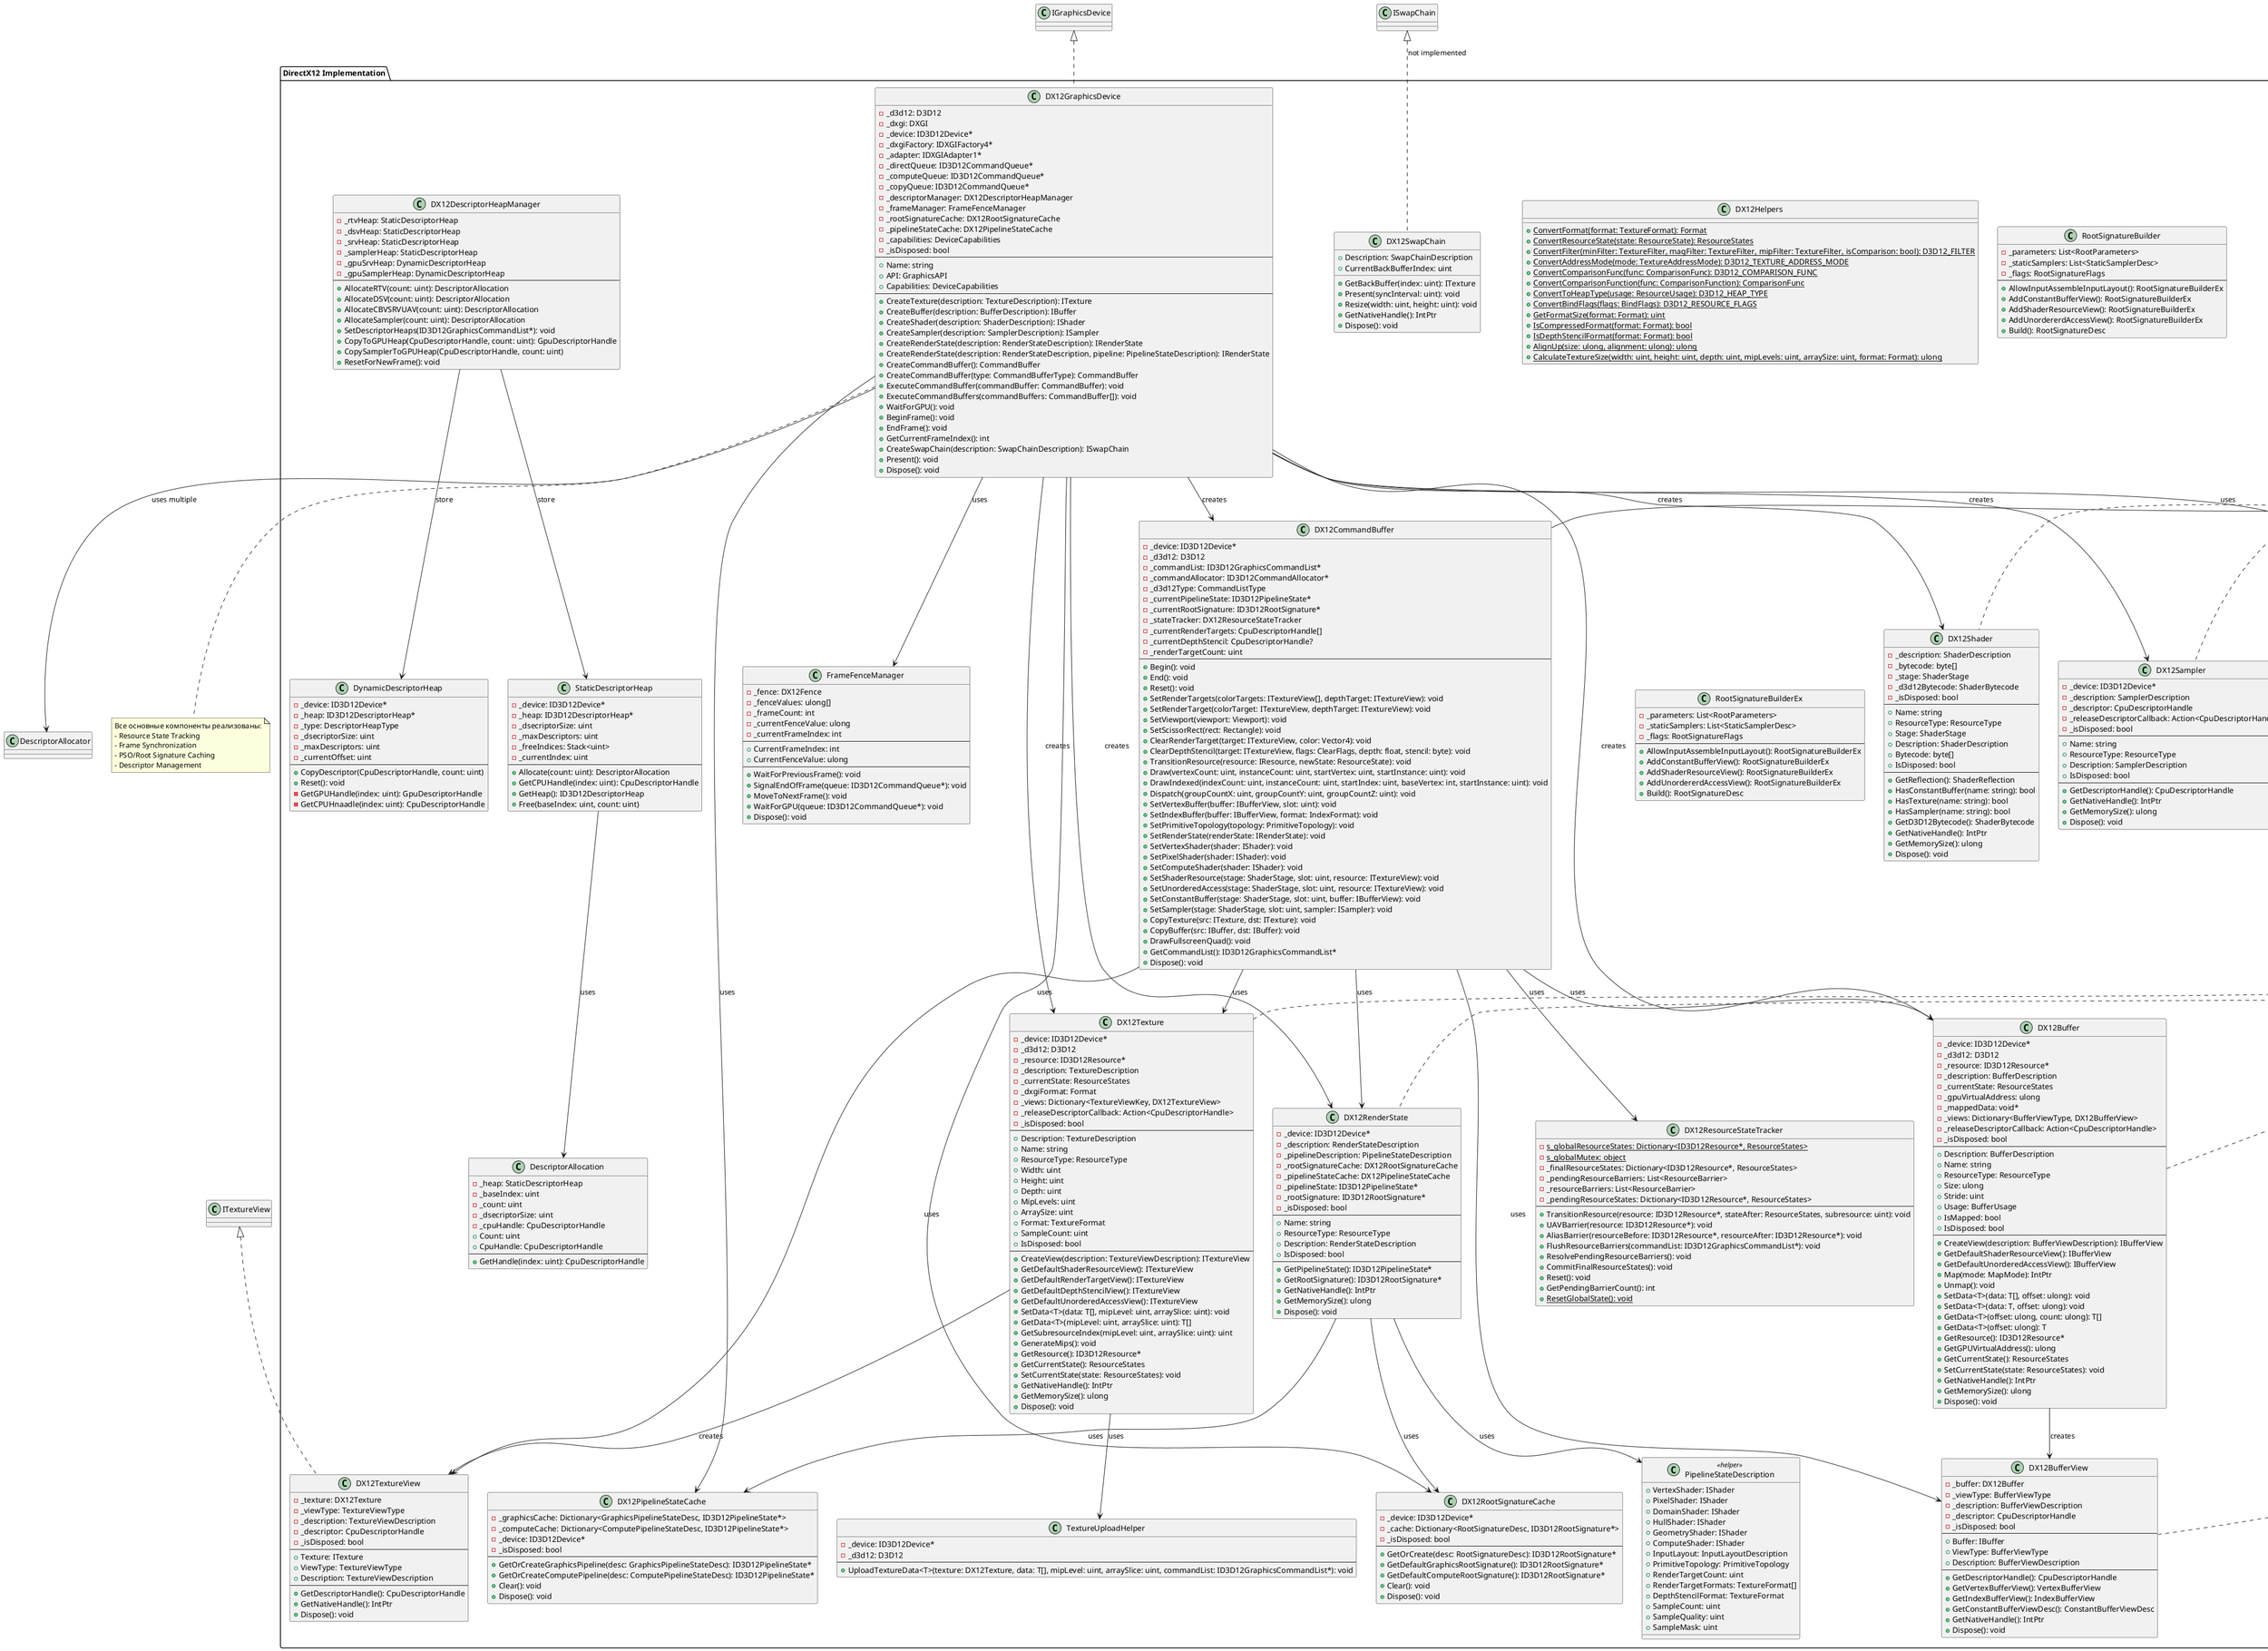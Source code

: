 @startuml DirectX12Implementation

package "DirectX12 Implementation" {
    class DX12GraphicsDevice {
        - _d3d12: D3D12
        - _dxgi: DXGI
        - _device: ID3D12Device*
        - _dxgiFactory: IDXGIFactory4*
        - _adapter: IDXGIAdapter1*
        - _directQueue: ID3D12CommandQueue*
        - _computeQueue: ID3D12CommandQueue*
        - _copyQueue: ID3D12CommandQueue*
        - _descriptorManager: DX12DescriptorHeapManager
        - _frameManager: FrameFenceManager
        - _rootSignatureCache: DX12RootSignatureCache
        - _pipelineStateCache: DX12PipelineStateCache
        - _capabilities: DeviceCapabilities
        - _isDisposed: bool
        --
        + Name: string
        + API: GraphicsAPI
        + Capabilities: DeviceCapabilities
        --
        + CreateTexture(description: TextureDescription): ITexture
        + CreateBuffer(description: BufferDescription): IBuffer
        + CreateShader(description: ShaderDescription): IShader
        + CreateSampler(description: SamplerDescription): ISampler
        + CreateRenderState(description: RenderStateDescription): IRenderState
        + CreateRenderState(description: RenderStateDescription, pipeline: PipelineStateDescription): IRenderState
        + CreateCommandBuffer(): CommandBuffer
        + CreateCommandBuffer(type: CommandBufferType): CommandBuffer
        + ExecuteCommandBuffer(commandBuffer: CommandBuffer): void
        + ExecuteCommandBuffers(commandBuffers: CommandBuffer[]): void
        + WaitForGPU(): void
        + BeginFrame(): void
        + EndFrame(): void
        + GetCurrentFrameIndex(): int
        + CreateSwapChain(description: SwapChainDescription): ISwapChain
        + Present(): void
        + Dispose(): void
    }

    class DX12Texture {
        - _device: ID3D12Device*
        - _d3d12: D3D12
        - _resource: ID3D12Resource*
        - _description: TextureDescription
        - _currentState: ResourceStates
        - _dxgiFormat: Format
        - _views: Dictionary<TextureViewKey, DX12TextureView>
        - _releaseDescriptorCallback: Action<CpuDescriptorHandle>
        - _isDisposed: bool
        --
        + Description: TextureDescription
        + Name: string
        + ResourceType: ResourceType
        + Width: uint
        + Height: uint
        + Depth: uint
        + MipLevels: uint
        + ArraySize: uint
        + Format: TextureFormat
        + SampleCount: uint
        + IsDisposed: bool
        --
        + CreateView(description: TextureViewDescription): ITextureView
        + GetDefaultShaderResourceView(): ITextureView
        + GetDefaultRenderTargetView(): ITextureView
        + GetDefaultDepthStencilView(): ITextureView
        + GetDefaultUnorderedAccessView(): ITextureView
        + SetData<T>(data: T[], mipLevel: uint, arraySlice: uint): void
        + GetData<T>(mipLevel: uint, arraySlice: uint): T[]
        + GetSubresourceIndex(mipLevel: uint, arraySlice: uint): uint
        + GenerateMips(): void
        + GetResource(): ID3D12Resource*
        + GetCurrentState(): ResourceStates
        + SetCurrentState(state: ResourceStates): void
        + GetNativeHandle(): IntPtr
        + GetMemorySize(): ulong
        + Dispose(): void
    }

    class DX12Buffer {
        - _device: ID3D12Device*
        - _d3d12: D3D12
        - _resource: ID3D12Resource*
        - _description: BufferDescription
        - _currentState: ResourceStates
        - _gpuVirtualAddress: ulong
        - _mappedData: void*
        - _views: Dictionary<BufferViewType, DX12BufferView>
        - _releaseDescriptorCallback: Action<CpuDescriptorHandle>
        - _isDisposed: bool
        --
        + Description: BufferDescription
        + Name: string
        + ResourceType: ResourceType
        + Size: ulong
        + Stride: uint
        + Usage: BufferUsage
        + IsMapped: bool
        + IsDisposed: bool
        --
        + CreateView(description: BufferViewDescription): IBufferView
        + GetDefaultShaderResourceView(): IBufferView
        + GetDefaultUnorderedAccessView(): IBufferView
        + Map(mode: MapMode): IntPtr
        + Unmap(): void
        + SetData<T>(data: T[], offset: ulong): void
        + SetData<T>(data: T, offset: ulong): void
        + GetData<T>(offset: ulong, count: ulong): T[]
        + GetData<T>(offset: ulong): T
        + GetResource(): ID3D12Resource*
        + GetGPUVirtualAddress(): ulong
        + GetCurrentState(): ResourceStates
        + SetCurrentState(state: ResourceStates): void
        + GetNativeHandle(): IntPtr
        + GetMemorySize(): ulong
        + Dispose(): void
    }

    class DX12CommandBuffer {
        - _device: ID3D12Device*
        - _d3d12: D3D12
        - _commandList: ID3D12GraphicsCommandList*
        - _commandAllocator: ID3D12CommandAllocator*
        - _d3d12Type: CommandListType
        - _currentPipelineState: ID3D12PipelineState*
        - _currentRootSignature: ID3D12RootSignature*
        - _stateTracker: DX12ResourceStateTracker
        - _currentRenderTargets: CpuDescriptorHandle[]
        - _currentDepthStencil: CpuDescriptorHandle?
        - _renderTargetCount: uint
        --
        + Begin(): void
        + End(): void
        + Reset(): void
        + SetRenderTargets(colorTargets: ITextureView[], depthTarget: ITextureView): void
        + SetRenderTarget(colorTarget: ITextureView, depthTarget: ITextureView): void
        + SetViewport(viewport: Viewport): void
        + SetScissorRect(rect: Rectangle): void
        + ClearRenderTarget(target: ITextureView, color: Vector4): void
        + ClearDepthStencil(target: ITextureView, flags: ClearFlags, depth: float, stencil: byte): void
        + TransitionResource(resource: IResource, newState: ResourceState): void
        + Draw(vertexCount: uint, instanceCount: uint, startVertex: uint, startInstance: uint): void
        + DrawIndexed(indexCount: uint, instanceCount: uint, startIndex: uint, baseVertex: int, startInstance: uint): void
        + Dispatch(groupCountX: uint, groupCountY: uint, groupCountZ: uint): void
        + SetVertexBuffer(buffer: IBufferView, slot: uint): void
        + SetIndexBuffer(buffer: IBufferView, format: IndexFormat): void
        + SetPrimitiveTopology(topology: PrimitiveTopology): void
        + SetRenderState(renderState: IRenderState): void
        + SetVertexShader(shader: IShader): void
        + SetPixelShader(shader: IShader): void
        + SetComputeShader(shader: IShader): void
        + SetShaderResource(stage: ShaderStage, slot: uint, resource: ITextureView): void
        + SetUnorderedAccess(stage: ShaderStage, slot: uint, resource: ITextureView): void
        + SetConstantBuffer(stage: ShaderStage, slot: uint, buffer: IBufferView): void
        + SetSampler(stage: ShaderStage, slot: uint, sampler: ISampler): void
        + CopyTexture(src: ITexture, dst: ITexture): void
        + CopyBuffer(src: IBuffer, dst: IBuffer): void
        + DrawFullscreenQuad(): void
        + GetCommandList(): ID3D12GraphicsCommandList*
        + Dispose(): void
    }

    class DX12Shader {
        - _description: ShaderDescription
        - _bytecode: byte[]
        - _stage: ShaderStage
        - _d3d12Bytecode: ShaderBytecode
        - _isDisposed: bool
        --
        + Name: string
        + ResourceType: ResourceType
        + Stage: ShaderStage
        + Description: ShaderDescription
        + Bytecode: byte[]
        + IsDisposed: bool
        --
        + GetReflection(): ShaderReflection
        + HasConstantBuffer(name: string): bool
        + HasTexture(name: string): bool
        + HasSampler(name: string): bool
        + GetD3D12Bytecode(): ShaderBytecode
        + GetNativeHandle(): IntPtr
        + GetMemorySize(): ulong
        + Dispose(): void
    }

    class DX12Sampler {
        - _device: ID3D12Device*
        - _description: SamplerDescription
        - _descriptor: CpuDescriptorHandle
        - _releaseDescriptorCallback: Action<CpuDescriptorHandle>
        - _isDisposed: bool
        --
        + Name: string
        + ResourceType: ResourceType
        + Description: SamplerDescription
        + IsDisposed: bool
        --
        + GetDescriptorHandle(): CpuDescriptorHandle
        + GetNativeHandle(): IntPtr
        + GetMemorySize(): ulong
        + Dispose(): void
    }

    class DX12RenderState {
        - _device: ID3D12Device*
        - _description: RenderStateDescription
        - _pipelineDescription: PipelineStateDescription
        - _rootSignatureCache: DX12RootSignatureCache
        - _pipelineStateCache: DX12PipelineStateCache
        - _pipelineState: ID3D12PipelineState*
        - _rootSignature: ID3D12RootSignature*
        - _isDisposed: bool
        --
        + Name: string
        + ResourceType: ResourceType
        + Description: RenderStateDescription
        + IsDisposed: bool
        --
        + GetPipelineState(): ID3D12PipelineState*
        + GetRootSignature(): ID3D12RootSignature*
        + GetNativeHandle(): IntPtr
        + GetMemorySize(): ulong
        + Dispose(): void
    }

    class DX12TextureView {
        - _texture: DX12Texture
        - _viewType: TextureViewType
        - _description: TextureViewDescription
        - _descriptor: CpuDescriptorHandle
        - _isDisposed: bool
        --
        + Texture: ITexture
        + ViewType: TextureViewType
        + Description: TextureViewDescription
        --
        + GetDescriptorHandle(): CpuDescriptorHandle
        + GetNativeHandle(): IntPtr
        + Dispose(): void
    }

    class DX12BufferView {
        - _buffer: DX12Buffer
        - _viewType: BufferViewType
        - _description: BufferViewDescription
        - _descriptor: CpuDescriptorHandle
        - _isDisposed: bool
        --
        + Buffer: IBuffer
        + ViewType: BufferViewType
        + Description: BufferViewDescription
        --
        + GetDescriptorHandle(): CpuDescriptorHandle
        + GetVertexBufferView(): VertexBufferView
        + GetIndexBufferView(): IndexBufferView
        + GetConstantBufferViewDesc(): ConstantBufferViewDesc
        + GetNativeHandle(): IntPtr
        + Dispose(): void
    }

    class DX12Fence {
        - _fence: ID3D12Fence*
        - _fenceEvent: AutoResetEvent
        - _currentValue: ulong
        - _isDisposed: bool
        --
        + Value: ulong
        + IsSignaled: bool
        --
        + Signal(value: ulong): void
        + SignalFromQueue(queue: ID3D12CommandQueue*, value: ulong): void
        + Wait(value: ulong, timeoutMs: uint): void
        + GetCompletedValue(): ulong
        + WaitForQueue(queue: ID3D12CommandQueue*, value: ulong): void
        + GetFence(): ID3D12Fence*
        + GetNativeHandle(): IntPtr
        + Dispose(): void
    }

    ' Helper classes
    class FrameFenceManager {
        - _fence: DX12Fence
        - _fenceValues: ulong[]
        - _frameCount: int
        - _currentFenceValue: ulong
        - _currentFrameIndex: int
        --
        + CurrentFrameIndex: int
        + CurrentFenceValue: ulong
        --
        + WaitForPreviousFrame(): void
        + SignalEndOfFrame(queue: ID3D12CommandQueue*): void
        + MoveToNextFrame(): void
        + WaitForGPU(queue: ID3D12CommandQueue*): void
        + Dispose(): void
    }

    class DX12ResourceStateTracker {
        - {static} s_globalResourceStates: Dictionary<ID3D12Resource*, ResourceStates>
        - {static} s_globalMutex: object
        - _finalResourceStates: Dictionary<ID3D12Resource*, ResourceStates>
        - _pendingResourceBarriers: List<ResourceBarrier>
        - _resourceBarriers: List<ResourceBarrier>
        - _pendingResourceStates: Dictionary<ID3D12Resource*, ResourceStates>
        --
        + TransitionResource(resource: ID3D12Resource*, stateAfter: ResourceStates, subresource: uint): void
        + UAVBarrier(resource: ID3D12Resource*): void
        + AliasBarrier(resourceBefore: ID3D12Resource*, resourceAfter: ID3D12Resource*): void
        + FlushResourceBarriers(commandList: ID3D12GraphicsCommandList*): void
        + ResolvePendingResourceBarriers(): void
        + CommitFinalResourceStates(): void
        + Reset(): void
        + GetPendingBarrierCount(): int
        + {static} ResetGlobalState(): void
    }

    class DX12RootSignatureCache {
        - _device: ID3D12Device*
        - _cache: Dictionary<RootSignatureDesc, ID3D12RootSignature*>
        - _isDisposed: bool
        --
        + GetOrCreate(desc: RootSignatureDesc): ID3D12RootSignature*
        + GetDefaultGraphicsRootSignature(): ID3D12RootSignature*
        + GetDefaultComputeRootSignature(): ID3D12RootSignature*
        + Clear(): void
        + Dispose(): void
    }

    class DX12PipelineStateCache {
        - _graphicsCache: Dictionary<GraphicsPipelineStateDesc, ID3D12PipelineState*>
        - _computeCache: Dictionary<ComputePipelineStateDesc, ID3D12PipelineState*>
        - _device: ID3D12Device*
        - _isDisposed: bool
        --
        + GetOrCreateGraphicsPipeline(desc: GraphicsPipelineStateDesc): ID3D12PipelineState*
        + GetOrCreateComputePipeline(desc: ComputePipelineStateDesc): ID3D12PipelineState*
        + Clear(): void
        + Dispose(): void
    }

    class DX12Helpers {
        + {static} ConvertFormat(format: TextureFormat): Format
        + {static} ConvertResourceState(state: ResourceState): ResourceStates
        + {static} ConvertFilter(minFilter: TextureFilter, magFilter: TextureFilter, mipFilter: TextureFilter, isComparison: bool): D3D12_FILTER
        + {static} ConvertAddressMode(mode: TextureAddressMode): D3D12_TEXTURE_ADDRESS_MODE
        + {static} ConvertComparisonFunc(func: ComparisonFunc): D3D12_COMPARISON_FUNC
        + {static} ConvertComparisonFunction(func: ComparisonFunction): ComparisonFunc
        + {static} ConvertToHeapType(usage: ResourceUsage): D3D12_HEAP_TYPE
        + {static} ConvertBindFlags(flags: BindFlags): D3D12_RESOURCE_FLAGS
        + {static} GetFormatSize(format: Format): uint
        + {static} IsCompressedFormat(format: Format): bool
        + {static} IsDepthStencilFormat(format: Format): bool
        + {static} AlignUp(size: ulong, alignment: ulong): ulong
        + {static} CalculateTextureSize(width: uint, height: uint, depth: uint, mipLevels: uint, arraySize: uint, format: Format): ulong
    }

    class TextureUploadHelper {
        - _device: ID3D12Device*
        - _d3d12: D3D12
        --
        + UploadTextureData<T>(texture: DX12Texture, data: T[], mipLevel: uint, arraySlice: uint, commandList: ID3D12GraphicsCommandList*): void
    }

    class PipelineStateDescription <<helper>> {
        + VertexShader: IShader
        + PixelShader: IShader
        + DomainShader: IShader
        + HullShader: IShader
        + GeometryShader: IShader
        + ComputeShader: IShader
        + InputLayout: InputLayoutDescription
        + PrimitiveTopology: PrimitiveTopology
        + RenderTargetCount: uint
        + RenderTargetFormats: TextureFormat[]
        + DepthStencilFormat: TextureFormat
        + SampleCount: uint
        + SampleQuality: uint
        + SampleMask: uint
    }

    class DX12SwapChain {
        + Description: SwapChainDescription
        + CurrentBackBufferIndex: uint
        + GetBackBuffer(index: uint): ITexture
        + Present(syncInterval: uint): void
        + Resize(width: uint, height: uint): void
        + GetNativeHandle(): IntPtr
        + Dispose(): void
    }

    class DX12DescriptorHeapManager{
        - _rtvHeap: StaticDescriptorHeap
        - _dsvHeap: StaticDescriptorHeap
        - _srvHeap: StaticDescriptorHeap
        - _samplerHeap: StaticDescriptorHeap
        - _gpuSrvHeap: DynamicDescriptorHeap
        - _gpuSamplerHeap: DynamicDescriptorHeap
        --
        + AllocateRTV(count: uint): DescriptorAllocation
        + AllocateDSV(count: uint): DescriptorAllocation
        + AllocateCBVSRVUAV(count: uint): DescriptorAllocation
        + AllocateSampler(count: uint): DescriptorAllocation
        + SetDescriptorHeaps(ID3D12GraphicsCommandList*): void
        + CopyToGPUHeap(CpuDescriptorHandle, count: uint): GpuDescriptorHandle
        + CopySamplerToGPUHeap(CpuDescriptorHandle, count: uint)
        + ResetForNewFrame(): void
    }

    class StaticDescriptorHeap{
        - _device: ID3D12Device*
        - _heap: ID3D12DescriptorHeap*
        - _dsecriptorSize: uint
        - _maxDescriptors: uint
        - _freeIndices: Stack<uint>
        - _currentIndex: uint
        --
        + Allocate(count: uint): DescriptorAllocation
        + GetCPUHandle(index: uint): CpuDescriptorHandle
        + GetHeap(): ID3D12DescriptorHeap
        + Free(baseIndex: uint, count: uint)
    }

    class DynamicDescriptorHeap{
        - _device: ID3D12Device*
        - _heap: ID3D12DescriptorHeap*
        - _type: DescriptorHeapType
        - _dsecriptorSize: uint
        - _maxDescriptors: uint
        - _currentOffset: uint
        --
        + CopyDescriptor(CpuDescriptorHandle, count: uint)
        + Reset(): void
        - GetGPUHandle(index: uint): GpuDescriptorHandle
        - GetCPUHnaadle(index: uint): CpuDescriptorHandle
    }

    class DescriptorAllocation{
        - _heap: StaticDescriptorHeap
        - _baseIndex: uint
        - _count: uint
        - _dsecriptorSize: uint
        - _cpuHandle: CpuDescriptorHandle
        + Count: uint
        + CpuHandle: CpuDescriptorHandle
        --
        + GetHandle(index: uint): CpuDescriptorHandle  
    }

    class RootSignatureBuilder{
        - _parameters: List<RootParameters>
        - _staticSamplers: List<StaticSamplerDesc>
        - _flags: RootSignatureFlags
        --
        + AllowInputAssembleInputLayout(): RootSignatureBuilderEx
        + AddConstantBufferView(): RootSignatureBuilderEx
        + AddShaderResourceView(): RootSignatureBuilderEx
        + AddUnordererdAccessView(): RootSignatureBuilderEx
        + Build(): RootSignatureDesc
    }
    
    class RootSignatureBuilderEx{
        - _parameters: List<RootParameters>
        - _staticSamplers: List<StaticSamplerDesc>
        - _flags: RootSignatureFlags
        --
        + AllowInputAssembleInputLayout(): RootSignatureBuilderEx
        + AddConstantBufferView(): RootSignatureBuilderEx
        + AddShaderResourceView(): RootSignatureBuilderEx
        + AddUnordererdAccessView(): RootSignatureBuilderEx
        + Build(): RootSignatureDesc
    }
}

' Реализация интерфейсов
IGraphicsDevice <|.. DX12GraphicsDevice
ITexture <|.. DX12Texture
IBuffer <|.. DX12Buffer
CommandBuffer <|-- DX12CommandBuffer
IShader <|.. DX12Shader
ISampler <|.. DX12Sampler
ITextureView <|.. DX12TextureView
IBufferView <|.. DX12BufferView
IFence <|.. DX12Fence
IRenderState <|.. DX12RenderState
ISwapChain <|.. DX12SwapChain : "not implemented"

' Внутренние связи
DX12GraphicsDevice --> DX12Texture : creates
DX12GraphicsDevice --> DX12Buffer : creates
DX12GraphicsDevice --> DX12CommandBuffer : creates
DX12GraphicsDevice --> DX12Shader : creates
DX12GraphicsDevice --> DX12Sampler : creates
DX12GraphicsDevice --> DX12RenderState : creates
DX12GraphicsDevice --> DX12Fence : uses
DX12GraphicsDevice --> DescriptorAllocator : uses multiple
DX12GraphicsDevice --> FrameFenceManager : uses
DX12GraphicsDevice --> DX12RootSignatureCache : uses
DX12GraphicsDevice --> DX12PipelineStateCache : uses

DX12Texture --> DX12TextureView : creates
DX12Texture --> TextureUploadHelper : uses
DX12Buffer --> DX12BufferView : creates

DX12CommandBuffer --> DX12ResourceStateTracker : uses
DX12CommandBuffer --> DX12Texture : uses
DX12CommandBuffer --> DX12Buffer : uses
DX12CommandBuffer --> DX12TextureView : uses
DX12CommandBuffer --> DX12BufferView : uses
DX12CommandBuffer --> DX12RenderState : uses

DX12RenderState --> DX12RootSignatureCache : uses
DX12RenderState --> DX12PipelineStateCache : uses
DX12RenderState --> PipelineStateDescription : uses
StaticDescriptorHeap -->  DescriptorAllocation : uses
DX12DescriptorHeapManager --> StaticDescriptorHeap : store
DX12DescriptorHeapManager --> DynamicDescriptorHeap : store


note bottom of DX12GraphicsDevice
  Все основные компоненты реализованы:
  - Resource State Tracking
  - Frame Synchronization
  - PSO/Root Signature Caching
  - Descriptor Management
end note

@enduml